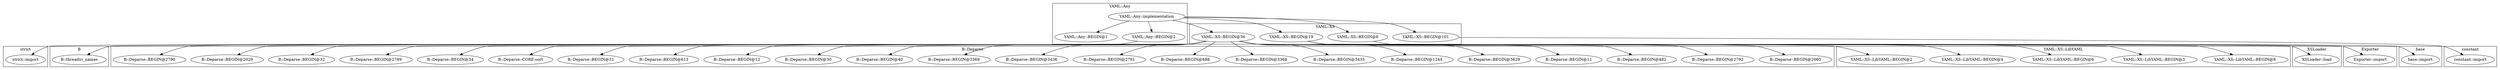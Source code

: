 digraph {
graph [overlap=false]
subgraph cluster_YAML_XS {
	label="YAML::XS";
	"YAML::XS::BEGIN@56";
	"YAML::XS::BEGIN@19";
	"YAML::XS::BEGIN@6";
	"YAML::XS::BEGIN@101";
}
subgraph cluster_base {
	label="base";
	"base::import";
}
subgraph cluster_B {
	label="B";
	"B::threadsv_names";
}
subgraph cluster_YAML_XS_LibYAML {
	label="YAML::XS::LibYAML";
	"YAML::XS::LibYAML::BEGIN@8";
	"YAML::XS::LibYAML::BEGIN@3";
	"YAML::XS::LibYAML::BEGIN@6";
	"YAML::XS::LibYAML::BEGIN@4";
	"YAML::XS::LibYAML::BEGIN@2";
}
subgraph cluster_strict {
	label="strict";
	"strict::import";
}
subgraph cluster_XSLoader {
	label="XSLoader";
	"XSLoader::load";
}
subgraph cluster_B_Deparse {
	label="B::Deparse";
	"B::Deparse::BEGIN@2060";
	"B::Deparse::BEGIN@2792";
	"B::Deparse::BEGIN@482";
	"B::Deparse::BEGIN@11";
	"B::Deparse::BEGIN@3629";
	"B::Deparse::BEGIN@1244";
	"B::Deparse::BEGIN@3435";
	"B::Deparse::BEGIN@3368";
	"B::Deparse::BEGIN@688";
	"B::Deparse::BEGIN@2791";
	"B::Deparse::BEGIN@3436";
	"B::Deparse::BEGIN@3369";
	"B::Deparse::BEGIN@40";
	"B::Deparse::BEGIN@30";
	"B::Deparse::BEGIN@12";
	"B::Deparse::BEGIN@613";
	"B::Deparse::BEGIN@31";
	"B::Deparse::CORE:sort";
	"B::Deparse::BEGIN@34";
	"B::Deparse::BEGIN@2789";
	"B::Deparse::BEGIN@32";
	"B::Deparse::BEGIN@2029";
	"B::Deparse::BEGIN@2790";
}
subgraph cluster_YAML_Any {
	label="YAML::Any";
	"YAML::Any::BEGIN@1";
	"YAML::Any::implementation";
	"YAML::Any::BEGIN@2";
}
subgraph cluster_constant {
	label="constant";
	"constant::import";
}
subgraph cluster_Exporter {
	label="Exporter";
	"Exporter::import";
}
"YAML::XS::BEGIN@56" -> "B::Deparse::BEGIN@482";
"YAML::XS::BEGIN@56" -> "B::Deparse::BEGIN@1244";
"YAML::XS::BEGIN@56" -> "B::Deparse::BEGIN@688";
"YAML::XS::BEGIN@56" -> "B::Deparse::BEGIN@3436";
"YAML::XS::BEGIN@56" -> "B::Deparse::BEGIN@12";
"YAML::XS::BEGIN@56" -> "B::Deparse::BEGIN@31";
"YAML::XS::BEGIN@56" -> "B::Deparse::BEGIN@34";
"YAML::XS::BEGIN@19" -> "Exporter::import";
"YAML::Any::implementation" -> "YAML::Any::BEGIN@1";
"YAML::XS::BEGIN@56" -> "B::Deparse::BEGIN@32";
"YAML::XS::BEGIN@19" -> "YAML::XS::LibYAML::BEGIN@2";
"YAML::XS::BEGIN@101" -> "constant::import";
"YAML::Any::implementation" -> "YAML::XS::BEGIN@19";
"YAML::XS::BEGIN@56" -> "B::Deparse::BEGIN@3629";
"YAML::XS::BEGIN@6" -> "base::import";
"YAML::XS::BEGIN@56" -> "B::Deparse::BEGIN@11";
"YAML::XS::BEGIN@19" -> "YAML::XS::LibYAML::BEGIN@8";
"YAML::XS::BEGIN@56" -> "B::Deparse::BEGIN@2791";
"YAML::Any::implementation" -> "YAML::XS::BEGIN@56";
"YAML::XS::BEGIN@56" -> "B::Deparse::BEGIN@613";
"YAML::XS::BEGIN@56" -> "B::Deparse::CORE:sort";
"YAML::XS::BEGIN@56" -> "B::Deparse::BEGIN@2029";
"YAML::XS::BEGIN@56" -> "B::Deparse::BEGIN@2792";
"YAML::XS::BEGIN@56" -> "B::Deparse::BEGIN@3435";
"YAML::XS::BEGIN@56" -> "B::Deparse::BEGIN@3369";
"YAML::XS::BEGIN@56" -> "B::Deparse::BEGIN@2060";
"YAML::XS::BEGIN@19" -> "YAML::XS::LibYAML::BEGIN@3";
"YAML::XS::BEGIN@19" -> "YAML::XS::LibYAML::BEGIN@6";
"YAML::XS::BEGIN@56" -> "B::threadsv_names";
"YAML::XS::BEGIN@19" -> "XSLoader::load";
"YAML::XS::BEGIN@56" -> "B::Deparse::BEGIN@3368";
"YAML::XS::BEGIN@56" -> "B::Deparse::BEGIN@30";
"YAML::XS::BEGIN@56" -> "B::Deparse::BEGIN@40";
"YAML::XS::BEGIN@19" -> "YAML::XS::LibYAML::BEGIN@4";
"YAML::Any::implementation" -> "YAML::XS::BEGIN@101";
"YAML::XS::BEGIN@56" -> "B::Deparse::BEGIN@2789";
"YAML::Any::BEGIN@2" -> "strict::import";
"YAML::Any::implementation" -> "YAML::XS::BEGIN@6";
"YAML::XS::BEGIN@56" -> "B::Deparse::BEGIN@2790";
"YAML::Any::implementation" -> "YAML::Any::BEGIN@2";
}
